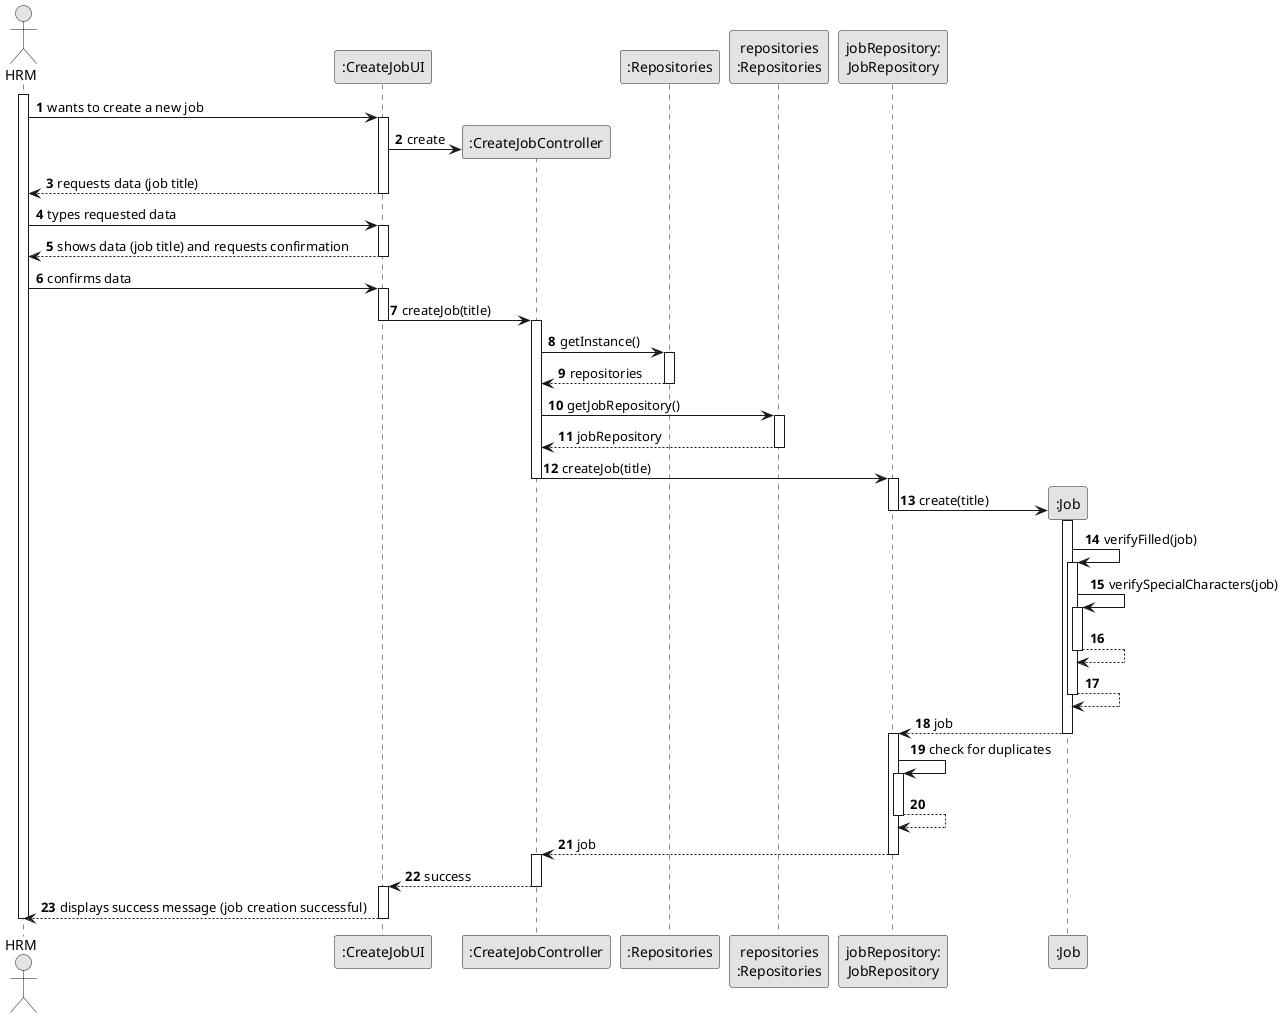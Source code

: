 @startuml
skinparam monochrome true
skinparam packageStyle rectangle
skinparam shadowing false

autonumber

'hide footbox
actor "HRM" as Employee
participant ":CreateJobUI" as UI
participant ":CreateJobController" as CTRL
participant ":Repositories" as GlobRepo
participant "repositories\n:Repositories" as PLAT
participant "jobRepository:\nJobRepository" as jobRepository
participant ":Job" as Job

activate Employee

Employee -> UI : wants to create a new job
activate UI

UI -> CTRL** : create

UI --> Employee : requests data (job title)
deactivate UI

Employee -> UI : types requested data
activate UI

UI --> Employee : shows data (job title) and requests confirmation
deactivate UI

Employee -> UI : confirms data
activate UI

UI -> CTRL : createJob(title)
deactivate UI
activate CTRL
CTRL -> GlobRepo : getInstance()
activate GlobRepo
GlobRepo --> CTRL : repositories
deactivate GlobRepo

CTRL -> PLAT : getJobRepository()
activate PLAT
PLAT -->  CTRL: jobRepository
deactivate PLAT

CTRL -> jobRepository : createJob(title)
deactivate CTRL
activate jobRepository

    jobRepository -> Job** : create(title)
    deactivate jobRepository

        activate Job

    Job -> Job : verifyFilled(job)
        activate Job
        Job -> Job : verifySpecialCharacters(job)
        activate Job
        Job --> Job
        deactivate Job
    Job --> Job
    deactivate Job
    'Job -> Job : addJob(job)
    Job --> jobRepository : job
    deactivate Job
    activate jobRepository

    jobRepository -> jobRepository : check for duplicates
    activate jobRepository
    jobRepository --> jobRepository
    deactivate jobRepository
    deactivate Job
jobRepository --> CTRL : job
deactivate jobRepository
activate CTRL
deactivate jobRepository

CTRL --> UI : success
deactivate CTRL
activate UI
UI --> Employee : displays success message (job creation successful)

deactivate UI
deactivate Employee

@enduml